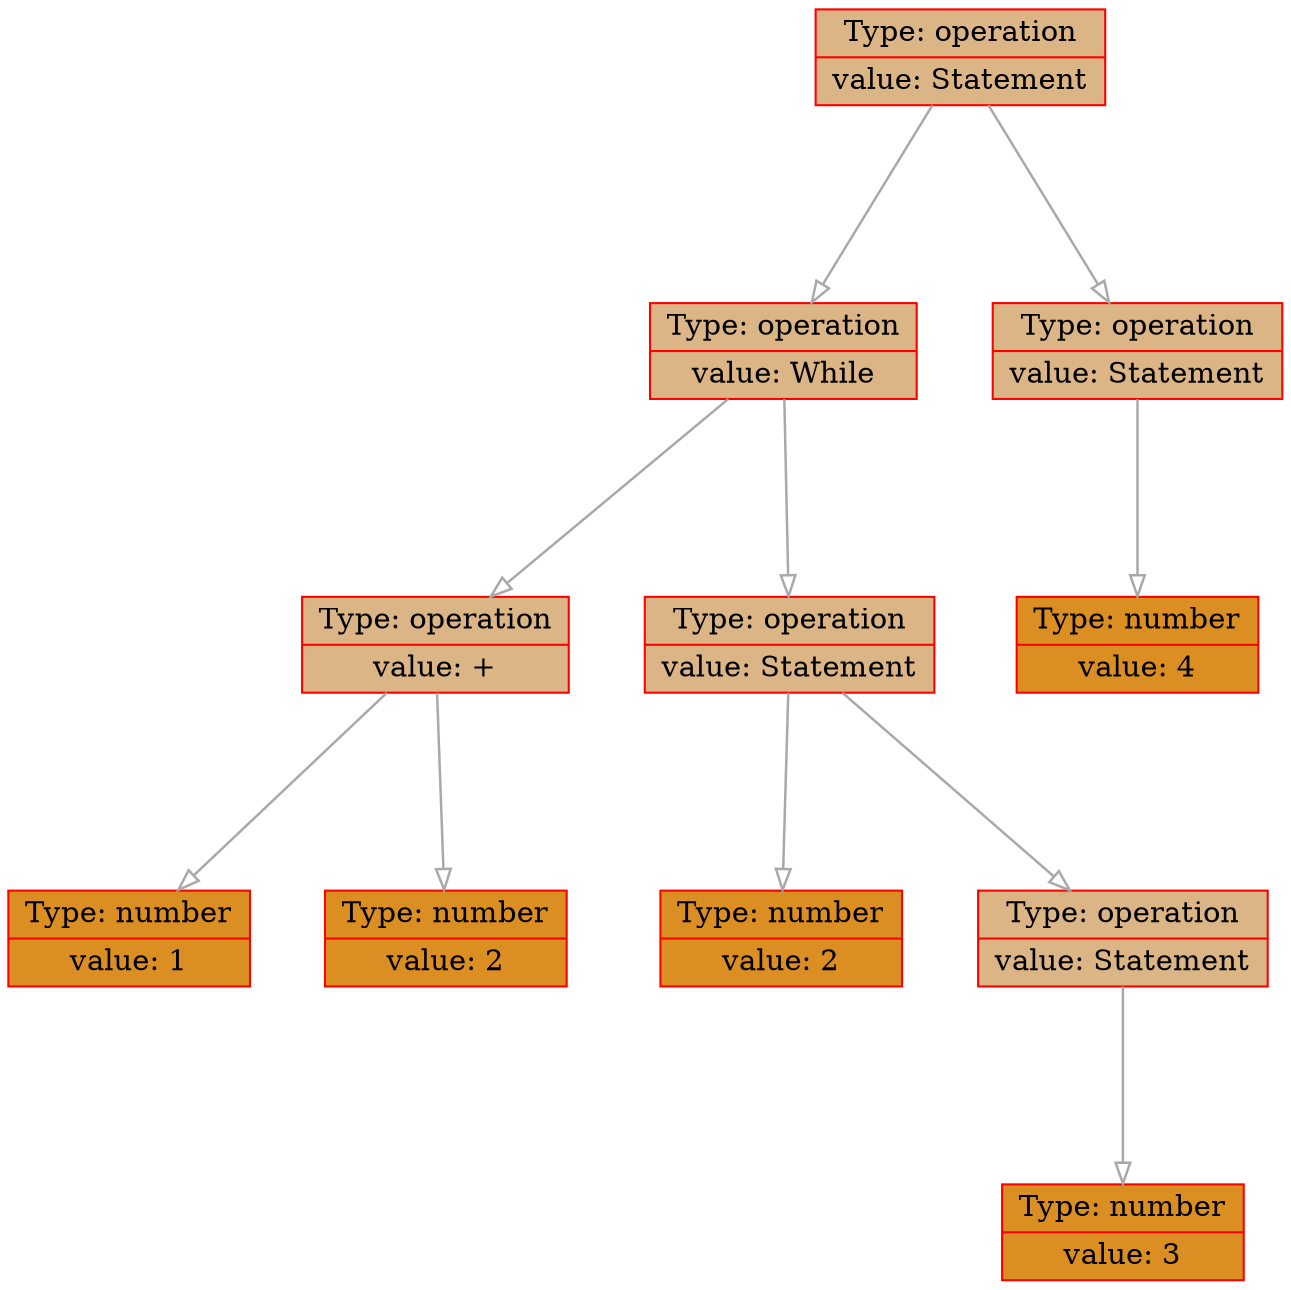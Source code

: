 
    digraph g {
        dpi      = 200;
        fontname = "Comic Sans MS";
        fontsize = 20;
        rankdir   =  TB;
        edge [color = darkgrey, arrowhead = onormal, arrowsize = 1, penwidth = 1.2]
        graph[fillcolor = lightgreen, ranksep = 1.3, nodesep = 0.5,
        style = "rounded, filled",color = green, penwidth = 2]

    Node0000026e55757800[shape=record, width=0.2, style="filled", color="red", fillcolor="#DBB585",label=" {Type: operation | value: Statement}"] 
 
Node0000026e55757770[shape=record, width=0.2, style="filled", color="red", fillcolor="#DBB585",label=" {Type: operation | value: While}"] 
 
Node0000026e55757680[shape=record, width=0.2, style="filled", color="red", fillcolor="#DBB585",label=" {Type: operation | value: +}"] 
 
Node0000026e557575b0[shape=record, width=0.2, style="filled", color="red", fillcolor="#DB8E21",label=" {Type: number | value: 1}"] 
 
Node0000026e55757650[shape=record, width=0.2, style="filled", color="red", fillcolor="#DB8E21",label=" {Type: number | value: 2}"] 
 
Node0000026e55757740[shape=record, width=0.2, style="filled", color="red", fillcolor="#DBB585",label=" {Type: operation | value: Statement}"] 
 
Node0000026e557576b0[shape=record, width=0.2, style="filled", color="red", fillcolor="#DB8E21",label=" {Type: number | value: 2}"] 
 
Node0000026e55757710[shape=record, width=0.2, style="filled", color="red", fillcolor="#DBB585",label=" {Type: operation | value: Statement}"] 
 
Node0000026e557576e0[shape=record, width=0.2, style="filled", color="red", fillcolor="#DB8E21",label=" {Type: number | value: 3}"] 
 
Node0000026e557577d0[shape=record, width=0.2, style="filled", color="red", fillcolor="#DBB585",label=" {Type: operation | value: Statement}"] 
 
Node0000026e557577a0[shape=record, width=0.2, style="filled", color="red", fillcolor="#DB8E21",label=" {Type: number | value: 4}"] 
 
Node0000026e55757800->Node0000026e55757770
Node0000026e55757770->Node0000026e55757680
Node0000026e55757680->Node0000026e557575b0
Node0000026e55757680->Node0000026e55757650
Node0000026e55757770->Node0000026e55757740
Node0000026e55757740->Node0000026e557576b0
Node0000026e55757740->Node0000026e55757710
Node0000026e55757710->Node0000026e557576e0
Node0000026e55757800->Node0000026e557577d0
Node0000026e557577d0->Node0000026e557577a0
}
